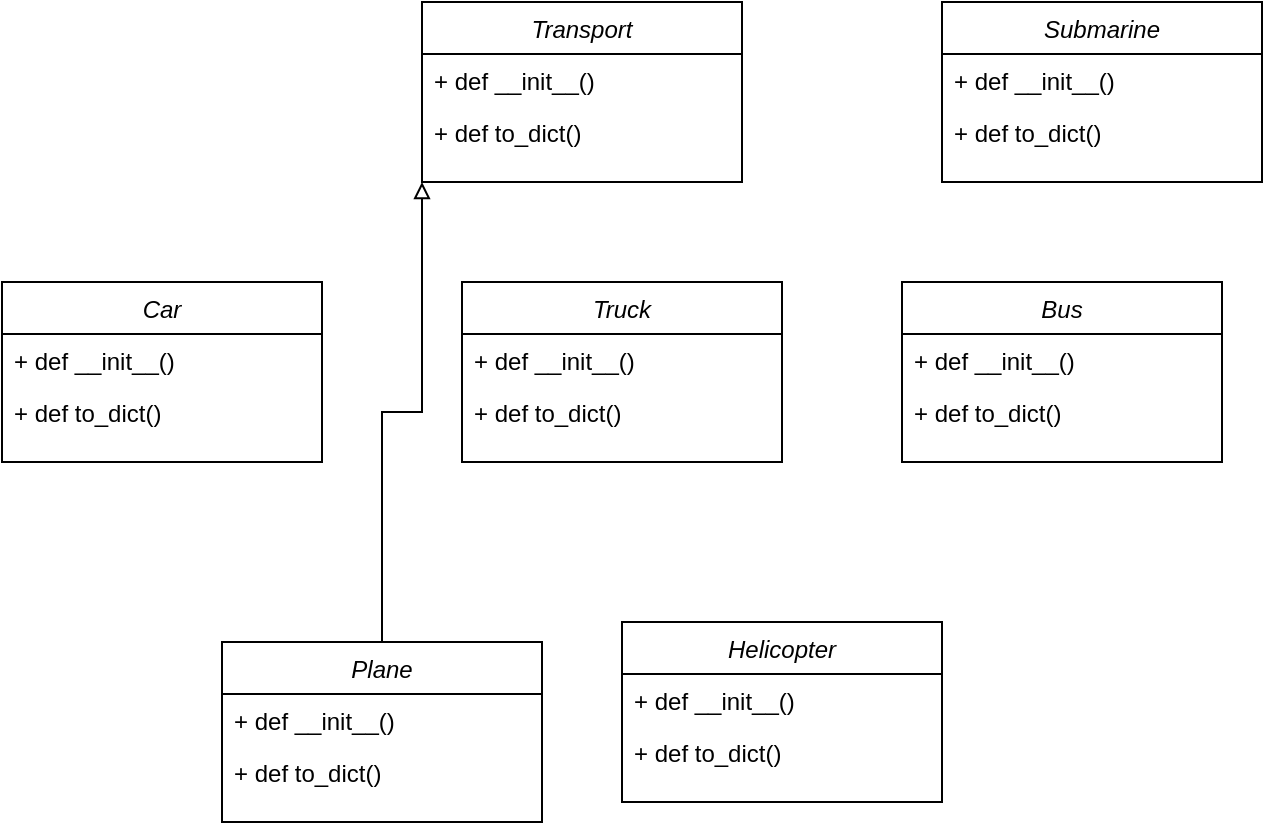 <mxfile version="24.7.17">
  <diagram id="C5RBs43oDa-KdzZeNtuy" name="Page-1">
    <mxGraphModel dx="1050" dy="478" grid="1" gridSize="10" guides="1" tooltips="1" connect="1" arrows="1" fold="1" page="1" pageScale="1" pageWidth="827" pageHeight="1169" math="0" shadow="0">
      <root>
        <mxCell id="WIyWlLk6GJQsqaUBKTNV-0" />
        <mxCell id="WIyWlLk6GJQsqaUBKTNV-1" parent="WIyWlLk6GJQsqaUBKTNV-0" />
        <mxCell id="zkfFHV4jXpPFQw0GAbJ--0" value="Transport" style="swimlane;fontStyle=2;align=center;verticalAlign=top;childLayout=stackLayout;horizontal=1;startSize=26;horizontalStack=0;resizeParent=1;resizeLast=0;collapsible=1;marginBottom=0;rounded=0;shadow=0;strokeWidth=1;" parent="WIyWlLk6GJQsqaUBKTNV-1" vertex="1">
          <mxGeometry x="320" y="110" width="160" height="90" as="geometry">
            <mxRectangle x="320" y="110" width="160" height="26" as="alternateBounds" />
          </mxGeometry>
        </mxCell>
        <mxCell id="zkfFHV4jXpPFQw0GAbJ--1" value="+ def __init__()" style="text;align=left;verticalAlign=top;spacingLeft=4;spacingRight=4;overflow=hidden;rotatable=0;points=[[0,0.5],[1,0.5]];portConstraint=eastwest;" parent="zkfFHV4jXpPFQw0GAbJ--0" vertex="1">
          <mxGeometry y="26" width="160" height="26" as="geometry" />
        </mxCell>
        <mxCell id="zkfFHV4jXpPFQw0GAbJ--2" value="+ def to_dict()" style="text;align=left;verticalAlign=top;spacingLeft=4;spacingRight=4;overflow=hidden;rotatable=0;points=[[0,0.5],[1,0.5]];portConstraint=eastwest;rounded=0;shadow=0;html=0;" parent="zkfFHV4jXpPFQw0GAbJ--0" vertex="1">
          <mxGeometry y="52" width="160" height="26" as="geometry" />
        </mxCell>
        <mxCell id="Ane0U11GFMjYGT3cZ7hx-1" value="Car" style="swimlane;fontStyle=2;align=center;verticalAlign=top;childLayout=stackLayout;horizontal=1;startSize=26;horizontalStack=0;resizeParent=1;resizeLast=0;collapsible=1;marginBottom=0;rounded=0;shadow=0;strokeWidth=1;" vertex="1" parent="WIyWlLk6GJQsqaUBKTNV-1">
          <mxGeometry x="110" y="250" width="160" height="90" as="geometry">
            <mxRectangle x="320" y="110" width="160" height="26" as="alternateBounds" />
          </mxGeometry>
        </mxCell>
        <mxCell id="Ane0U11GFMjYGT3cZ7hx-2" value="+ def __init__()" style="text;align=left;verticalAlign=top;spacingLeft=4;spacingRight=4;overflow=hidden;rotatable=0;points=[[0,0.5],[1,0.5]];portConstraint=eastwest;" vertex="1" parent="Ane0U11GFMjYGT3cZ7hx-1">
          <mxGeometry y="26" width="160" height="26" as="geometry" />
        </mxCell>
        <mxCell id="Ane0U11GFMjYGT3cZ7hx-3" value="+ def to_dict()" style="text;align=left;verticalAlign=top;spacingLeft=4;spacingRight=4;overflow=hidden;rotatable=0;points=[[0,0.5],[1,0.5]];portConstraint=eastwest;rounded=0;shadow=0;html=0;" vertex="1" parent="Ane0U11GFMjYGT3cZ7hx-1">
          <mxGeometry y="52" width="160" height="26" as="geometry" />
        </mxCell>
        <mxCell id="Ane0U11GFMjYGT3cZ7hx-4" value="Truck" style="swimlane;fontStyle=2;align=center;verticalAlign=top;childLayout=stackLayout;horizontal=1;startSize=26;horizontalStack=0;resizeParent=1;resizeLast=0;collapsible=1;marginBottom=0;rounded=0;shadow=0;strokeWidth=1;" vertex="1" parent="WIyWlLk6GJQsqaUBKTNV-1">
          <mxGeometry x="340" y="250" width="160" height="90" as="geometry">
            <mxRectangle x="320" y="110" width="160" height="26" as="alternateBounds" />
          </mxGeometry>
        </mxCell>
        <mxCell id="Ane0U11GFMjYGT3cZ7hx-5" value="+ def __init__()" style="text;align=left;verticalAlign=top;spacingLeft=4;spacingRight=4;overflow=hidden;rotatable=0;points=[[0,0.5],[1,0.5]];portConstraint=eastwest;" vertex="1" parent="Ane0U11GFMjYGT3cZ7hx-4">
          <mxGeometry y="26" width="160" height="26" as="geometry" />
        </mxCell>
        <mxCell id="Ane0U11GFMjYGT3cZ7hx-6" value="+ def to_dict()" style="text;align=left;verticalAlign=top;spacingLeft=4;spacingRight=4;overflow=hidden;rotatable=0;points=[[0,0.5],[1,0.5]];portConstraint=eastwest;rounded=0;shadow=0;html=0;" vertex="1" parent="Ane0U11GFMjYGT3cZ7hx-4">
          <mxGeometry y="52" width="160" height="26" as="geometry" />
        </mxCell>
        <mxCell id="Ane0U11GFMjYGT3cZ7hx-7" value="Bus" style="swimlane;fontStyle=2;align=center;verticalAlign=top;childLayout=stackLayout;horizontal=1;startSize=26;horizontalStack=0;resizeParent=1;resizeLast=0;collapsible=1;marginBottom=0;rounded=0;shadow=0;strokeWidth=1;" vertex="1" parent="WIyWlLk6GJQsqaUBKTNV-1">
          <mxGeometry x="560" y="250" width="160" height="90" as="geometry">
            <mxRectangle x="320" y="110" width="160" height="26" as="alternateBounds" />
          </mxGeometry>
        </mxCell>
        <mxCell id="Ane0U11GFMjYGT3cZ7hx-8" value="+ def __init__()" style="text;align=left;verticalAlign=top;spacingLeft=4;spacingRight=4;overflow=hidden;rotatable=0;points=[[0,0.5],[1,0.5]];portConstraint=eastwest;" vertex="1" parent="Ane0U11GFMjYGT3cZ7hx-7">
          <mxGeometry y="26" width="160" height="26" as="geometry" />
        </mxCell>
        <mxCell id="Ane0U11GFMjYGT3cZ7hx-9" value="+ def to_dict()" style="text;align=left;verticalAlign=top;spacingLeft=4;spacingRight=4;overflow=hidden;rotatable=0;points=[[0,0.5],[1,0.5]];portConstraint=eastwest;rounded=0;shadow=0;html=0;" vertex="1" parent="Ane0U11GFMjYGT3cZ7hx-7">
          <mxGeometry y="52" width="160" height="26" as="geometry" />
        </mxCell>
        <mxCell id="Ane0U11GFMjYGT3cZ7hx-19" style="edgeStyle=orthogonalEdgeStyle;rounded=0;orthogonalLoop=1;jettySize=auto;html=1;exitX=0.5;exitY=0;exitDx=0;exitDy=0;entryX=0;entryY=1;entryDx=0;entryDy=0;endArrow=block;endFill=0;" edge="1" parent="WIyWlLk6GJQsqaUBKTNV-1" source="Ane0U11GFMjYGT3cZ7hx-10" target="zkfFHV4jXpPFQw0GAbJ--0">
          <mxGeometry relative="1" as="geometry" />
        </mxCell>
        <mxCell id="Ane0U11GFMjYGT3cZ7hx-10" value="Plane" style="swimlane;fontStyle=2;align=center;verticalAlign=top;childLayout=stackLayout;horizontal=1;startSize=26;horizontalStack=0;resizeParent=1;resizeLast=0;collapsible=1;marginBottom=0;rounded=0;shadow=0;strokeWidth=1;" vertex="1" parent="WIyWlLk6GJQsqaUBKTNV-1">
          <mxGeometry x="220" y="430" width="160" height="90" as="geometry">
            <mxRectangle x="320" y="110" width="160" height="26" as="alternateBounds" />
          </mxGeometry>
        </mxCell>
        <mxCell id="Ane0U11GFMjYGT3cZ7hx-11" value="+ def __init__()" style="text;align=left;verticalAlign=top;spacingLeft=4;spacingRight=4;overflow=hidden;rotatable=0;points=[[0,0.5],[1,0.5]];portConstraint=eastwest;" vertex="1" parent="Ane0U11GFMjYGT3cZ7hx-10">
          <mxGeometry y="26" width="160" height="26" as="geometry" />
        </mxCell>
        <mxCell id="Ane0U11GFMjYGT3cZ7hx-12" value="+ def to_dict()" style="text;align=left;verticalAlign=top;spacingLeft=4;spacingRight=4;overflow=hidden;rotatable=0;points=[[0,0.5],[1,0.5]];portConstraint=eastwest;rounded=0;shadow=0;html=0;" vertex="1" parent="Ane0U11GFMjYGT3cZ7hx-10">
          <mxGeometry y="52" width="160" height="26" as="geometry" />
        </mxCell>
        <mxCell id="Ane0U11GFMjYGT3cZ7hx-13" value="Helicopter" style="swimlane;fontStyle=2;align=center;verticalAlign=top;childLayout=stackLayout;horizontal=1;startSize=26;horizontalStack=0;resizeParent=1;resizeLast=0;collapsible=1;marginBottom=0;rounded=0;shadow=0;strokeWidth=1;" vertex="1" parent="WIyWlLk6GJQsqaUBKTNV-1">
          <mxGeometry x="420" y="420" width="160" height="90" as="geometry">
            <mxRectangle x="320" y="110" width="160" height="26" as="alternateBounds" />
          </mxGeometry>
        </mxCell>
        <mxCell id="Ane0U11GFMjYGT3cZ7hx-14" value="+ def __init__()" style="text;align=left;verticalAlign=top;spacingLeft=4;spacingRight=4;overflow=hidden;rotatable=0;points=[[0,0.5],[1,0.5]];portConstraint=eastwest;" vertex="1" parent="Ane0U11GFMjYGT3cZ7hx-13">
          <mxGeometry y="26" width="160" height="26" as="geometry" />
        </mxCell>
        <mxCell id="Ane0U11GFMjYGT3cZ7hx-15" value="+ def to_dict()" style="text;align=left;verticalAlign=top;spacingLeft=4;spacingRight=4;overflow=hidden;rotatable=0;points=[[0,0.5],[1,0.5]];portConstraint=eastwest;rounded=0;shadow=0;html=0;" vertex="1" parent="Ane0U11GFMjYGT3cZ7hx-13">
          <mxGeometry y="52" width="160" height="26" as="geometry" />
        </mxCell>
        <mxCell id="Ane0U11GFMjYGT3cZ7hx-16" value="Submarine" style="swimlane;fontStyle=2;align=center;verticalAlign=top;childLayout=stackLayout;horizontal=1;startSize=26;horizontalStack=0;resizeParent=1;resizeLast=0;collapsible=1;marginBottom=0;rounded=0;shadow=0;strokeWidth=1;" vertex="1" parent="WIyWlLk6GJQsqaUBKTNV-1">
          <mxGeometry x="580" y="110" width="160" height="90" as="geometry">
            <mxRectangle x="320" y="110" width="160" height="26" as="alternateBounds" />
          </mxGeometry>
        </mxCell>
        <mxCell id="Ane0U11GFMjYGT3cZ7hx-17" value="+ def __init__()" style="text;align=left;verticalAlign=top;spacingLeft=4;spacingRight=4;overflow=hidden;rotatable=0;points=[[0,0.5],[1,0.5]];portConstraint=eastwest;" vertex="1" parent="Ane0U11GFMjYGT3cZ7hx-16">
          <mxGeometry y="26" width="160" height="26" as="geometry" />
        </mxCell>
        <mxCell id="Ane0U11GFMjYGT3cZ7hx-18" value="+ def to_dict()" style="text;align=left;verticalAlign=top;spacingLeft=4;spacingRight=4;overflow=hidden;rotatable=0;points=[[0,0.5],[1,0.5]];portConstraint=eastwest;rounded=0;shadow=0;html=0;" vertex="1" parent="Ane0U11GFMjYGT3cZ7hx-16">
          <mxGeometry y="52" width="160" height="26" as="geometry" />
        </mxCell>
      </root>
    </mxGraphModel>
  </diagram>
</mxfile>
